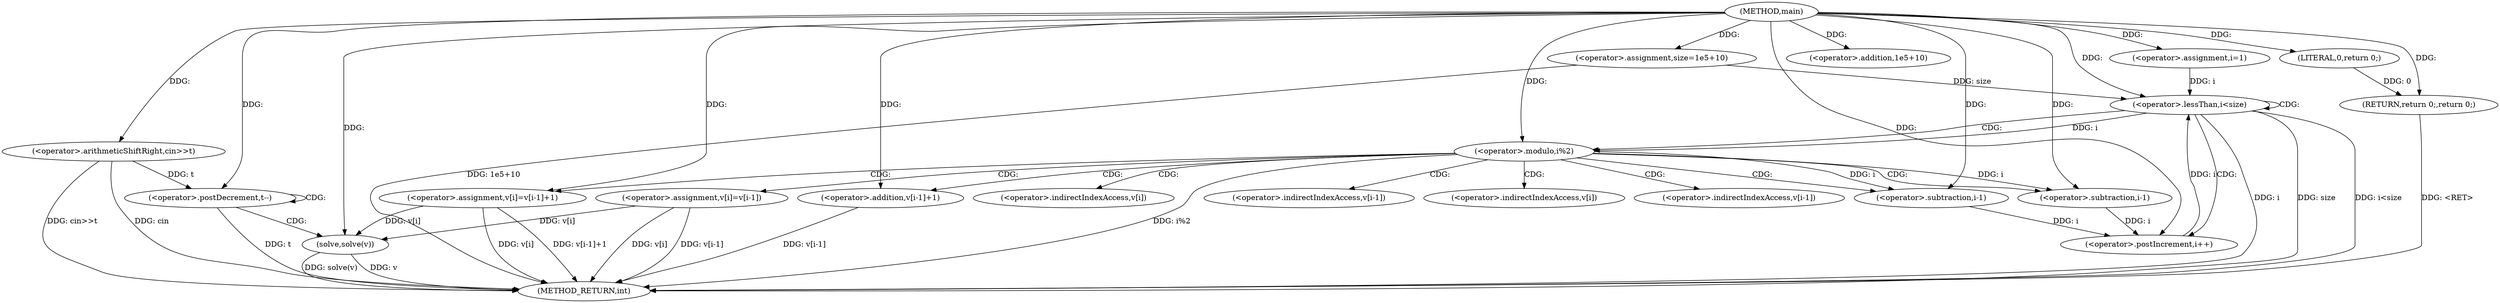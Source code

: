 digraph "main" {  
"1000133" [label = "(METHOD,main)" ]
"1000190" [label = "(METHOD_RETURN,int)" ]
"1000136" [label = "(<operator>.assignment,size=1e5+10)" ]
"1000179" [label = "(<operator>.arithmeticShiftRight,cin>>t)" ]
"1000188" [label = "(RETURN,return 0;,return 0;)" ]
"1000144" [label = "(<operator>.assignment,i=1)" ]
"1000147" [label = "(<operator>.lessThan,i<size)" ]
"1000150" [label = "(<operator>.postIncrement,i++)" ]
"1000183" [label = "(<operator>.postDecrement,t--)" ]
"1000189" [label = "(LITERAL,0,return 0;)" ]
"1000138" [label = "(<operator>.addition,1e5+10)" ]
"1000186" [label = "(solve,solve(v))" ]
"1000154" [label = "(<operator>.modulo,i%2)" ]
"1000157" [label = "(<operator>.assignment,v[i]=v[i-1]+1)" ]
"1000169" [label = "(<operator>.assignment,v[i]=v[i-1])" ]
"1000161" [label = "(<operator>.addition,v[i-1]+1)" ]
"1000164" [label = "(<operator>.subtraction,i-1)" ]
"1000175" [label = "(<operator>.subtraction,i-1)" ]
"1000158" [label = "(<operator>.indirectIndexAccess,v[i])" ]
"1000162" [label = "(<operator>.indirectIndexAccess,v[i-1])" ]
"1000170" [label = "(<operator>.indirectIndexAccess,v[i])" ]
"1000173" [label = "(<operator>.indirectIndexAccess,v[i-1])" ]
  "1000188" -> "1000190"  [ label = "DDG: <RET>"] 
  "1000136" -> "1000190"  [ label = "DDG: 1e5+10"] 
  "1000147" -> "1000190"  [ label = "DDG: i"] 
  "1000147" -> "1000190"  [ label = "DDG: size"] 
  "1000147" -> "1000190"  [ label = "DDG: i<size"] 
  "1000179" -> "1000190"  [ label = "DDG: cin>>t"] 
  "1000183" -> "1000190"  [ label = "DDG: t"] 
  "1000186" -> "1000190"  [ label = "DDG: v"] 
  "1000186" -> "1000190"  [ label = "DDG: solve(v)"] 
  "1000154" -> "1000190"  [ label = "DDG: i%2"] 
  "1000169" -> "1000190"  [ label = "DDG: v[i]"] 
  "1000169" -> "1000190"  [ label = "DDG: v[i-1]"] 
  "1000157" -> "1000190"  [ label = "DDG: v[i]"] 
  "1000161" -> "1000190"  [ label = "DDG: v[i-1]"] 
  "1000157" -> "1000190"  [ label = "DDG: v[i-1]+1"] 
  "1000179" -> "1000190"  [ label = "DDG: cin"] 
  "1000133" -> "1000136"  [ label = "DDG: "] 
  "1000189" -> "1000188"  [ label = "DDG: 0"] 
  "1000133" -> "1000188"  [ label = "DDG: "] 
  "1000133" -> "1000144"  [ label = "DDG: "] 
  "1000133" -> "1000179"  [ label = "DDG: "] 
  "1000133" -> "1000189"  [ label = "DDG: "] 
  "1000133" -> "1000138"  [ label = "DDG: "] 
  "1000144" -> "1000147"  [ label = "DDG: i"] 
  "1000150" -> "1000147"  [ label = "DDG: i"] 
  "1000133" -> "1000147"  [ label = "DDG: "] 
  "1000136" -> "1000147"  [ label = "DDG: size"] 
  "1000175" -> "1000150"  [ label = "DDG: i"] 
  "1000164" -> "1000150"  [ label = "DDG: i"] 
  "1000133" -> "1000150"  [ label = "DDG: "] 
  "1000179" -> "1000183"  [ label = "DDG: t"] 
  "1000133" -> "1000183"  [ label = "DDG: "] 
  "1000133" -> "1000157"  [ label = "DDG: "] 
  "1000169" -> "1000186"  [ label = "DDG: v[i]"] 
  "1000157" -> "1000186"  [ label = "DDG: v[i]"] 
  "1000133" -> "1000186"  [ label = "DDG: "] 
  "1000147" -> "1000154"  [ label = "DDG: i"] 
  "1000133" -> "1000154"  [ label = "DDG: "] 
  "1000133" -> "1000161"  [ label = "DDG: "] 
  "1000154" -> "1000164"  [ label = "DDG: i"] 
  "1000133" -> "1000164"  [ label = "DDG: "] 
  "1000154" -> "1000175"  [ label = "DDG: i"] 
  "1000133" -> "1000175"  [ label = "DDG: "] 
  "1000147" -> "1000154"  [ label = "CDG: "] 
  "1000147" -> "1000147"  [ label = "CDG: "] 
  "1000147" -> "1000150"  [ label = "CDG: "] 
  "1000183" -> "1000186"  [ label = "CDG: "] 
  "1000183" -> "1000183"  [ label = "CDG: "] 
  "1000154" -> "1000164"  [ label = "CDG: "] 
  "1000154" -> "1000173"  [ label = "CDG: "] 
  "1000154" -> "1000158"  [ label = "CDG: "] 
  "1000154" -> "1000175"  [ label = "CDG: "] 
  "1000154" -> "1000161"  [ label = "CDG: "] 
  "1000154" -> "1000170"  [ label = "CDG: "] 
  "1000154" -> "1000162"  [ label = "CDG: "] 
  "1000154" -> "1000157"  [ label = "CDG: "] 
  "1000154" -> "1000169"  [ label = "CDG: "] 
}
